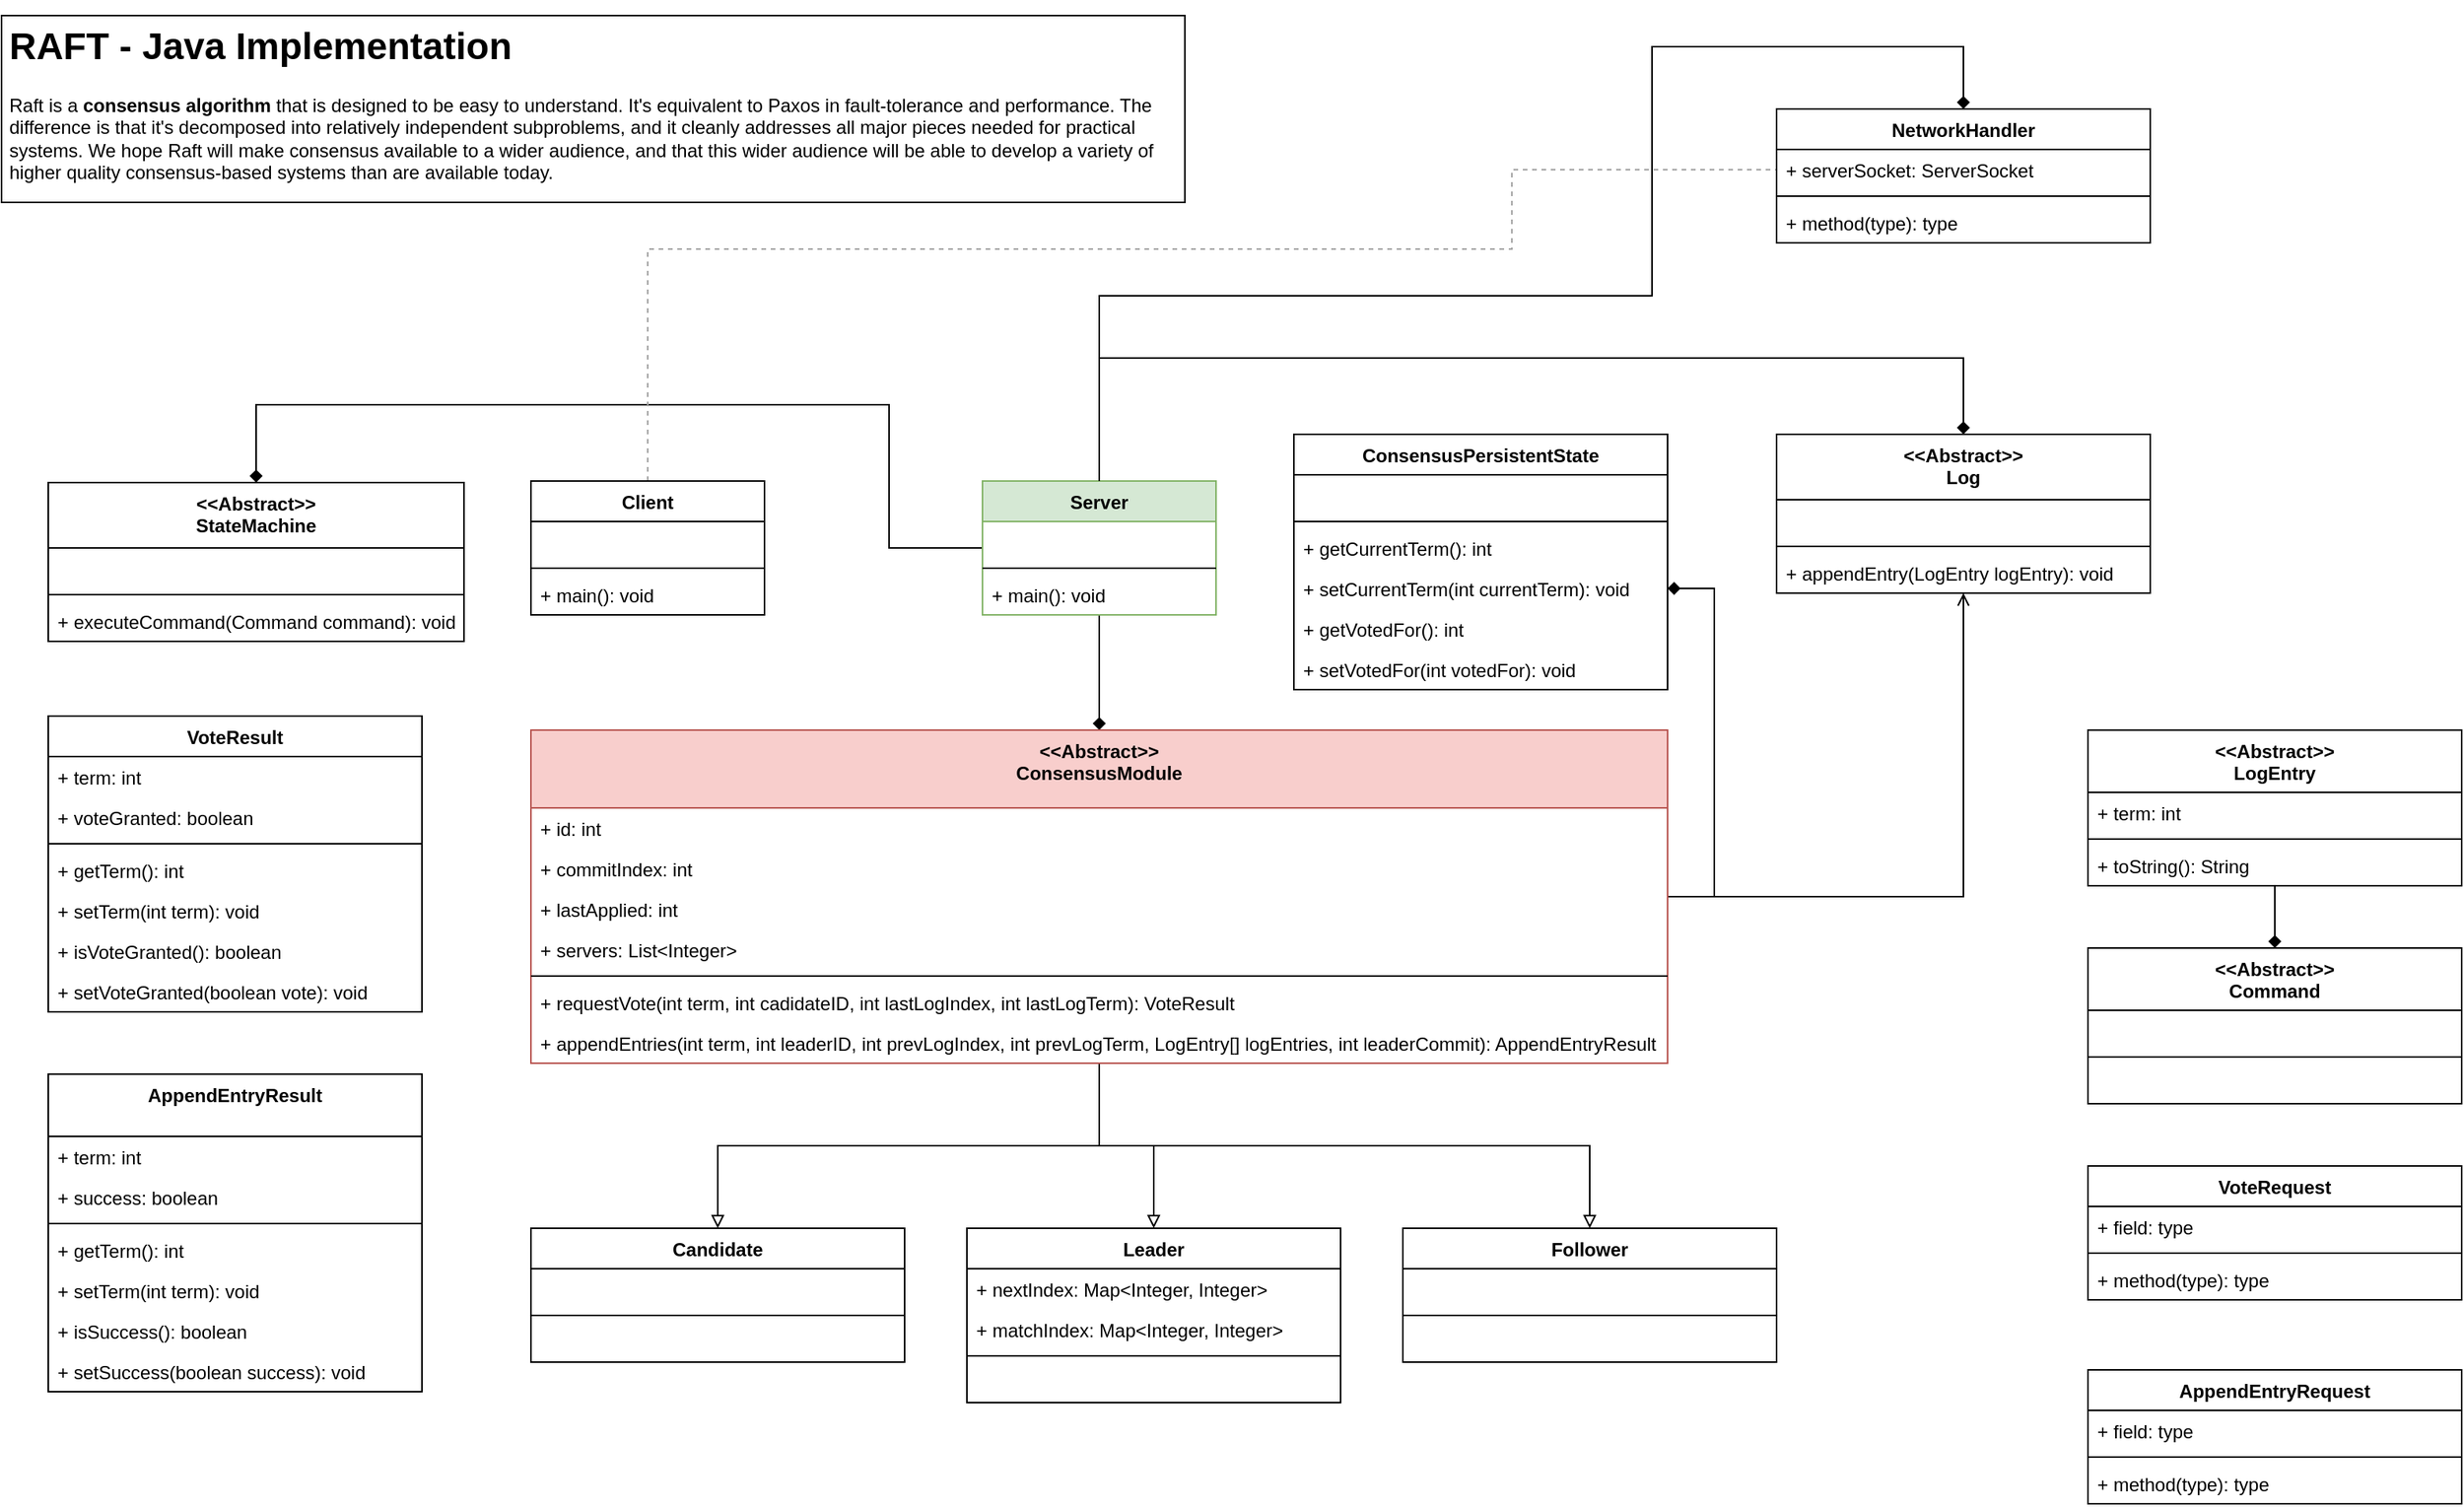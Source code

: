 <mxfile version="16.5.1" type="device"><diagram id="C5RBs43oDa-KdzZeNtuy" name="Java Classes UML"><mxGraphModel dx="1183" dy="906" grid="1" gridSize="10" guides="1" tooltips="1" connect="1" arrows="1" fold="1" page="1" pageScale="1" pageWidth="827" pageHeight="1169" math="0" shadow="0"><root><mxCell id="WIyWlLk6GJQsqaUBKTNV-0"/><mxCell id="WIyWlLk6GJQsqaUBKTNV-1" parent="WIyWlLk6GJQsqaUBKTNV-0"/><mxCell id="46X_BfpMPTvYFvaqsZuw-0" value="Candidate" style="swimlane;fontStyle=1;align=center;verticalAlign=top;childLayout=stackLayout;horizontal=1;startSize=26;horizontalStack=0;resizeParent=1;resizeParentMax=0;resizeLast=0;collapsible=1;marginBottom=0;" parent="WIyWlLk6GJQsqaUBKTNV-1" vertex="1"><mxGeometry x="360" y="799" width="240" height="86" as="geometry"><mxRectangle x="80" y="170" width="90" height="26" as="alternateBounds"/></mxGeometry></mxCell><mxCell id="46X_BfpMPTvYFvaqsZuw-1" value="  " style="text;strokeColor=none;fillColor=none;align=left;verticalAlign=top;spacingLeft=4;spacingRight=4;overflow=hidden;rotatable=0;points=[[0,0.5],[1,0.5]];portConstraint=eastwest;" parent="46X_BfpMPTvYFvaqsZuw-0" vertex="1"><mxGeometry y="26" width="240" height="26" as="geometry"/></mxCell><mxCell id="46X_BfpMPTvYFvaqsZuw-2" value="" style="line;strokeWidth=1;fillColor=none;align=left;verticalAlign=middle;spacingTop=-1;spacingLeft=3;spacingRight=3;rotatable=0;labelPosition=right;points=[];portConstraint=eastwest;" parent="46X_BfpMPTvYFvaqsZuw-0" vertex="1"><mxGeometry y="52" width="240" height="8" as="geometry"/></mxCell><mxCell id="46X_BfpMPTvYFvaqsZuw-3" value=" " style="text;strokeColor=none;fillColor=none;align=left;verticalAlign=top;spacingLeft=4;spacingRight=4;overflow=hidden;rotatable=0;points=[[0,0.5],[1,0.5]];portConstraint=eastwest;" parent="46X_BfpMPTvYFvaqsZuw-0" vertex="1"><mxGeometry y="60" width="240" height="26" as="geometry"/></mxCell><mxCell id="46X_BfpMPTvYFvaqsZuw-111" style="edgeStyle=orthogonalEdgeStyle;rounded=0;orthogonalLoop=1;jettySize=auto;html=1;entryX=0.5;entryY=0;entryDx=0;entryDy=0;fontFamily=Helvetica;fontSize=12;fontColor=#000000;startArrow=none;startFill=0;endArrow=diamond;endFill=1;" parent="WIyWlLk6GJQsqaUBKTNV-1" source="46X_BfpMPTvYFvaqsZuw-4" target="46X_BfpMPTvYFvaqsZuw-60" edge="1"><mxGeometry relative="1" as="geometry"/></mxCell><mxCell id="46X_BfpMPTvYFvaqsZuw-112" style="edgeStyle=orthogonalEdgeStyle;rounded=0;orthogonalLoop=1;jettySize=auto;html=1;entryX=0.5;entryY=0;entryDx=0;entryDy=0;fontFamily=Helvetica;fontSize=12;fontColor=#000000;startArrow=none;startFill=0;endArrow=diamond;endFill=1;" parent="WIyWlLk6GJQsqaUBKTNV-1" source="46X_BfpMPTvYFvaqsZuw-4" target="46X_BfpMPTvYFvaqsZuw-106" edge="1"><mxGeometry relative="1" as="geometry"><mxPoint x="170" y="479" as="targetPoint"/><Array as="points"><mxPoint x="590" y="362"/><mxPoint x="590" y="270"/><mxPoint x="184" y="270"/></Array></mxGeometry></mxCell><mxCell id="9b_G3rGaQV9pTLxrvVyg-4" style="edgeStyle=orthogonalEdgeStyle;rounded=0;orthogonalLoop=1;jettySize=auto;html=1;entryX=0.5;entryY=0;entryDx=0;entryDy=0;endArrow=diamond;endFill=1;" edge="1" parent="WIyWlLk6GJQsqaUBKTNV-1" source="46X_BfpMPTvYFvaqsZuw-4" target="9b_G3rGaQV9pTLxrvVyg-0"><mxGeometry relative="1" as="geometry"><Array as="points"><mxPoint x="725" y="200"/><mxPoint x="1080" y="200"/><mxPoint x="1080" y="40"/><mxPoint x="1280" y="40"/></Array></mxGeometry></mxCell><mxCell id="46X_BfpMPTvYFvaqsZuw-4" value="Server" style="swimlane;fontStyle=1;align=center;verticalAlign=top;childLayout=stackLayout;horizontal=1;startSize=26;horizontalStack=0;resizeParent=1;resizeParentMax=0;resizeLast=0;collapsible=1;marginBottom=0;fillColor=#d5e8d4;strokeColor=#82b366;" parent="WIyWlLk6GJQsqaUBKTNV-1" vertex="1"><mxGeometry x="650" y="319" width="150" height="86" as="geometry"/></mxCell><mxCell id="46X_BfpMPTvYFvaqsZuw-5" value=" " style="text;strokeColor=none;fillColor=none;align=left;verticalAlign=top;spacingLeft=4;spacingRight=4;overflow=hidden;rotatable=0;points=[[0,0.5],[1,0.5]];portConstraint=eastwest;" parent="46X_BfpMPTvYFvaqsZuw-4" vertex="1"><mxGeometry y="26" width="150" height="26" as="geometry"/></mxCell><mxCell id="46X_BfpMPTvYFvaqsZuw-6" value="" style="line;strokeWidth=1;fillColor=none;align=left;verticalAlign=middle;spacingTop=-1;spacingLeft=3;spacingRight=3;rotatable=0;labelPosition=right;points=[];portConstraint=eastwest;" parent="46X_BfpMPTvYFvaqsZuw-4" vertex="1"><mxGeometry y="52" width="150" height="8" as="geometry"/></mxCell><mxCell id="46X_BfpMPTvYFvaqsZuw-7" value="+ main(): void" style="text;strokeColor=none;fillColor=none;align=left;verticalAlign=top;spacingLeft=4;spacingRight=4;overflow=hidden;rotatable=0;points=[[0,0.5],[1,0.5]];portConstraint=eastwest;" parent="46X_BfpMPTvYFvaqsZuw-4" vertex="1"><mxGeometry y="60" width="150" height="26" as="geometry"/></mxCell><mxCell id="46X_BfpMPTvYFvaqsZuw-8" value="Follower" style="swimlane;fontStyle=1;align=center;verticalAlign=top;childLayout=stackLayout;horizontal=1;startSize=26;horizontalStack=0;resizeParent=1;resizeParentMax=0;resizeLast=0;collapsible=1;marginBottom=0;" parent="WIyWlLk6GJQsqaUBKTNV-1" vertex="1"><mxGeometry x="920" y="799" width="240" height="86" as="geometry"/></mxCell><mxCell id="46X_BfpMPTvYFvaqsZuw-9" value=" " style="text;strokeColor=none;fillColor=none;align=left;verticalAlign=top;spacingLeft=4;spacingRight=4;overflow=hidden;rotatable=0;points=[[0,0.5],[1,0.5]];portConstraint=eastwest;" parent="46X_BfpMPTvYFvaqsZuw-8" vertex="1"><mxGeometry y="26" width="240" height="26" as="geometry"/></mxCell><mxCell id="46X_BfpMPTvYFvaqsZuw-10" value="" style="line;strokeWidth=1;fillColor=none;align=left;verticalAlign=middle;spacingTop=-1;spacingLeft=3;spacingRight=3;rotatable=0;labelPosition=right;points=[];portConstraint=eastwest;" parent="46X_BfpMPTvYFvaqsZuw-8" vertex="1"><mxGeometry y="52" width="240" height="8" as="geometry"/></mxCell><mxCell id="46X_BfpMPTvYFvaqsZuw-11" value=" " style="text;strokeColor=none;fillColor=none;align=left;verticalAlign=top;spacingLeft=4;spacingRight=4;overflow=hidden;rotatable=0;points=[[0,0.5],[1,0.5]];portConstraint=eastwest;" parent="46X_BfpMPTvYFvaqsZuw-8" vertex="1"><mxGeometry y="60" width="240" height="26" as="geometry"/></mxCell><mxCell id="46X_BfpMPTvYFvaqsZuw-12" value="Leader" style="swimlane;fontStyle=1;align=center;verticalAlign=top;childLayout=stackLayout;horizontal=1;startSize=26;horizontalStack=0;resizeParent=1;resizeParentMax=0;resizeLast=0;collapsible=1;marginBottom=0;" parent="WIyWlLk6GJQsqaUBKTNV-1" vertex="1"><mxGeometry x="640" y="799" width="240" height="112" as="geometry"/></mxCell><mxCell id="46X_BfpMPTvYFvaqsZuw-13" value="+ nextIndex: Map&lt;Integer, Integer&gt;" style="text;strokeColor=none;fillColor=none;align=left;verticalAlign=top;spacingLeft=4;spacingRight=4;overflow=hidden;rotatable=0;points=[[0,0.5],[1,0.5]];portConstraint=eastwest;" parent="46X_BfpMPTvYFvaqsZuw-12" vertex="1"><mxGeometry y="26" width="240" height="26" as="geometry"/></mxCell><mxCell id="46X_BfpMPTvYFvaqsZuw-96" value="+ matchIndex: Map&lt;Integer, Integer&gt;" style="text;strokeColor=none;fillColor=none;align=left;verticalAlign=top;spacingLeft=4;spacingRight=4;overflow=hidden;rotatable=0;points=[[0,0.5],[1,0.5]];portConstraint=eastwest;" parent="46X_BfpMPTvYFvaqsZuw-12" vertex="1"><mxGeometry y="52" width="240" height="26" as="geometry"/></mxCell><mxCell id="46X_BfpMPTvYFvaqsZuw-14" value="" style="line;strokeWidth=1;fillColor=none;align=left;verticalAlign=middle;spacingTop=-1;spacingLeft=3;spacingRight=3;rotatable=0;labelPosition=right;points=[];portConstraint=eastwest;" parent="46X_BfpMPTvYFvaqsZuw-12" vertex="1"><mxGeometry y="78" width="240" height="8" as="geometry"/></mxCell><mxCell id="46X_BfpMPTvYFvaqsZuw-15" value=" " style="text;strokeColor=none;fillColor=none;align=left;verticalAlign=top;spacingLeft=4;spacingRight=4;overflow=hidden;rotatable=0;points=[[0,0.5],[1,0.5]];portConstraint=eastwest;" parent="46X_BfpMPTvYFvaqsZuw-12" vertex="1"><mxGeometry y="86" width="240" height="26" as="geometry"/></mxCell><mxCell id="46X_BfpMPTvYFvaqsZuw-23" value="&lt;h1&gt;RAFT - Java Implementation&lt;/h1&gt;&lt;p&gt;&lt;font style=&quot;font-size: 12px&quot;&gt;Raft is a &lt;b&gt;consensus algorithm&lt;/b&gt; that is designed to be easy to understand. It's equivalent to Paxos in fault-tolerance and performance. The difference is that it's decomposed into relatively independent subproblems, and it cleanly addresses all major pieces needed for practical systems. We hope Raft will make consensus available to a wider audience, and that this wider audience will be able to develop a variety of higher quality consensus-based systems than are available today.&lt;/font&gt;&lt;br&gt;&lt;/p&gt;" style="text;html=1;strokeColor=default;fillColor=none;spacing=5;spacingTop=-20;whiteSpace=wrap;overflow=hidden;rounded=0;" parent="WIyWlLk6GJQsqaUBKTNV-1" vertex="1"><mxGeometry x="20" y="20" width="760" height="120" as="geometry"/></mxCell><mxCell id="9b_G3rGaQV9pTLxrvVyg-7" style="edgeStyle=orthogonalEdgeStyle;rounded=0;orthogonalLoop=1;jettySize=auto;html=1;entryX=0;entryY=0.5;entryDx=0;entryDy=0;endArrow=none;endFill=0;dashed=1;strokeColor=#A3A3A3;" edge="1" parent="WIyWlLk6GJQsqaUBKTNV-1" source="46X_BfpMPTvYFvaqsZuw-24" target="9b_G3rGaQV9pTLxrvVyg-1"><mxGeometry relative="1" as="geometry"><Array as="points"><mxPoint x="435" y="170"/><mxPoint x="990" y="170"/><mxPoint x="990" y="119"/></Array></mxGeometry></mxCell><mxCell id="46X_BfpMPTvYFvaqsZuw-24" value="Client" style="swimlane;fontStyle=1;align=center;verticalAlign=top;childLayout=stackLayout;horizontal=1;startSize=26;horizontalStack=0;resizeParent=1;resizeParentMax=0;resizeLast=0;collapsible=1;marginBottom=0;labelBackgroundColor=none;fontFamily=Helvetica;fontSize=12;fontColor=#000000;strokeColor=default;" parent="WIyWlLk6GJQsqaUBKTNV-1" vertex="1"><mxGeometry x="360" y="319" width="150" height="86" as="geometry"/></mxCell><mxCell id="46X_BfpMPTvYFvaqsZuw-25" value=" " style="text;strokeColor=none;fillColor=none;align=left;verticalAlign=top;spacingLeft=4;spacingRight=4;overflow=hidden;rotatable=0;points=[[0,0.5],[1,0.5]];portConstraint=eastwest;labelBackgroundColor=none;fontFamily=Helvetica;fontSize=12;fontColor=#000000;" parent="46X_BfpMPTvYFvaqsZuw-24" vertex="1"><mxGeometry y="26" width="150" height="26" as="geometry"/></mxCell><mxCell id="46X_BfpMPTvYFvaqsZuw-26" value="" style="line;strokeWidth=1;fillColor=none;align=left;verticalAlign=middle;spacingTop=-1;spacingLeft=3;spacingRight=3;rotatable=0;labelPosition=right;points=[];portConstraint=eastwest;labelBackgroundColor=none;fontFamily=Helvetica;fontSize=12;fontColor=#000000;" parent="46X_BfpMPTvYFvaqsZuw-24" vertex="1"><mxGeometry y="52" width="150" height="8" as="geometry"/></mxCell><mxCell id="46X_BfpMPTvYFvaqsZuw-27" value="+ main(): void" style="text;strokeColor=none;fillColor=none;align=left;verticalAlign=top;spacingLeft=4;spacingRight=4;overflow=hidden;rotatable=0;points=[[0,0.5],[1,0.5]];portConstraint=eastwest;labelBackgroundColor=none;fontFamily=Helvetica;fontSize=12;fontColor=#000000;" parent="46X_BfpMPTvYFvaqsZuw-24" vertex="1"><mxGeometry y="60" width="150" height="26" as="geometry"/></mxCell><mxCell id="46X_BfpMPTvYFvaqsZuw-48" value="ConsensusPersistentState" style="swimlane;fontStyle=1;align=center;verticalAlign=top;childLayout=stackLayout;horizontal=1;startSize=26;horizontalStack=0;resizeParent=1;resizeParentMax=0;resizeLast=0;collapsible=1;marginBottom=0;labelBackgroundColor=none;fontFamily=Helvetica;fontSize=12;fontColor=#000000;strokeColor=default;" parent="WIyWlLk6GJQsqaUBKTNV-1" vertex="1"><mxGeometry x="850" y="289" width="240" height="164" as="geometry"/></mxCell><mxCell id="46X_BfpMPTvYFvaqsZuw-49" value=" " style="text;strokeColor=none;fillColor=none;align=left;verticalAlign=top;spacingLeft=4;spacingRight=4;overflow=hidden;rotatable=0;points=[[0,0.5],[1,0.5]];portConstraint=eastwest;labelBackgroundColor=none;fontFamily=Helvetica;fontSize=12;fontColor=#000000;" parent="46X_BfpMPTvYFvaqsZuw-48" vertex="1"><mxGeometry y="26" width="240" height="26" as="geometry"/></mxCell><mxCell id="46X_BfpMPTvYFvaqsZuw-50" value="" style="line;strokeWidth=1;fillColor=none;align=left;verticalAlign=middle;spacingTop=-1;spacingLeft=3;spacingRight=3;rotatable=0;labelPosition=right;points=[];portConstraint=eastwest;labelBackgroundColor=none;fontFamily=Helvetica;fontSize=12;fontColor=#000000;" parent="46X_BfpMPTvYFvaqsZuw-48" vertex="1"><mxGeometry y="52" width="240" height="8" as="geometry"/></mxCell><mxCell id="46X_BfpMPTvYFvaqsZuw-51" value="+ getCurrentTerm(): int" style="text;strokeColor=none;fillColor=none;align=left;verticalAlign=top;spacingLeft=4;spacingRight=4;overflow=hidden;rotatable=0;points=[[0,0.5],[1,0.5]];portConstraint=eastwest;labelBackgroundColor=none;fontFamily=Helvetica;fontSize=12;fontColor=#000000;" parent="46X_BfpMPTvYFvaqsZuw-48" vertex="1"><mxGeometry y="60" width="240" height="26" as="geometry"/></mxCell><mxCell id="46X_BfpMPTvYFvaqsZuw-52" value="+ setCurrentTerm(int currentTerm): void" style="text;strokeColor=none;fillColor=none;align=left;verticalAlign=top;spacingLeft=4;spacingRight=4;overflow=hidden;rotatable=0;points=[[0,0.5],[1,0.5]];portConstraint=eastwest;labelBackgroundColor=none;fontFamily=Helvetica;fontSize=12;fontColor=#000000;" parent="46X_BfpMPTvYFvaqsZuw-48" vertex="1"><mxGeometry y="86" width="240" height="26" as="geometry"/></mxCell><mxCell id="46X_BfpMPTvYFvaqsZuw-53" value="+ getVotedFor(): int" style="text;strokeColor=none;fillColor=none;align=left;verticalAlign=top;spacingLeft=4;spacingRight=4;overflow=hidden;rotatable=0;points=[[0,0.5],[1,0.5]];portConstraint=eastwest;labelBackgroundColor=none;fontFamily=Helvetica;fontSize=12;fontColor=#000000;" parent="46X_BfpMPTvYFvaqsZuw-48" vertex="1"><mxGeometry y="112" width="240" height="26" as="geometry"/></mxCell><mxCell id="46X_BfpMPTvYFvaqsZuw-54" value="+ setVotedFor(int votedFor): void" style="text;strokeColor=none;fillColor=none;align=left;verticalAlign=top;spacingLeft=4;spacingRight=4;overflow=hidden;rotatable=0;points=[[0,0.5],[1,0.5]];portConstraint=eastwest;labelBackgroundColor=none;fontFamily=Helvetica;fontSize=12;fontColor=#000000;" parent="46X_BfpMPTvYFvaqsZuw-48" vertex="1"><mxGeometry y="138" width="240" height="26" as="geometry"/></mxCell><mxCell id="46X_BfpMPTvYFvaqsZuw-118" style="edgeStyle=orthogonalEdgeStyle;rounded=0;orthogonalLoop=1;jettySize=auto;html=1;entryX=0.5;entryY=0;entryDx=0;entryDy=0;fontFamily=Helvetica;fontSize=12;fontColor=#000000;startArrow=none;startFill=0;endArrow=block;endFill=0;" parent="WIyWlLk6GJQsqaUBKTNV-1" source="46X_BfpMPTvYFvaqsZuw-60" target="46X_BfpMPTvYFvaqsZuw-0" edge="1"><mxGeometry relative="1" as="geometry"/></mxCell><mxCell id="46X_BfpMPTvYFvaqsZuw-119" style="edgeStyle=orthogonalEdgeStyle;rounded=0;orthogonalLoop=1;jettySize=auto;html=1;entryX=0.5;entryY=0;entryDx=0;entryDy=0;fontFamily=Helvetica;fontSize=12;fontColor=#000000;startArrow=none;startFill=0;endArrow=block;endFill=0;" parent="WIyWlLk6GJQsqaUBKTNV-1" source="46X_BfpMPTvYFvaqsZuw-60" target="46X_BfpMPTvYFvaqsZuw-12" edge="1"><mxGeometry relative="1" as="geometry"/></mxCell><mxCell id="46X_BfpMPTvYFvaqsZuw-120" style="edgeStyle=orthogonalEdgeStyle;rounded=0;orthogonalLoop=1;jettySize=auto;html=1;entryX=0.5;entryY=0;entryDx=0;entryDy=0;fontFamily=Helvetica;fontSize=12;fontColor=#000000;startArrow=none;startFill=0;endArrow=block;endFill=0;" parent="WIyWlLk6GJQsqaUBKTNV-1" source="46X_BfpMPTvYFvaqsZuw-60" target="46X_BfpMPTvYFvaqsZuw-8" edge="1"><mxGeometry relative="1" as="geometry"/></mxCell><mxCell id="46X_BfpMPTvYFvaqsZuw-125" style="edgeStyle=orthogonalEdgeStyle;rounded=0;orthogonalLoop=1;jettySize=auto;html=1;fontFamily=Helvetica;fontSize=12;fontColor=#000000;startArrow=none;startFill=0;endArrow=open;endFill=0;" parent="WIyWlLk6GJQsqaUBKTNV-1" source="46X_BfpMPTvYFvaqsZuw-60" target="46X_BfpMPTvYFvaqsZuw-97" edge="1"><mxGeometry relative="1" as="geometry"/></mxCell><mxCell id="46X_BfpMPTvYFvaqsZuw-127" style="edgeStyle=orthogonalEdgeStyle;rounded=0;orthogonalLoop=1;jettySize=auto;html=1;fontFamily=Helvetica;fontSize=12;fontColor=#000000;startArrow=none;startFill=0;endArrow=diamond;endFill=1;entryX=1;entryY=0.5;entryDx=0;entryDy=0;" parent="WIyWlLk6GJQsqaUBKTNV-1" source="46X_BfpMPTvYFvaqsZuw-60" target="46X_BfpMPTvYFvaqsZuw-52" edge="1"><mxGeometry relative="1" as="geometry"><Array as="points"><mxPoint x="1120" y="586"/><mxPoint x="1120" y="388"/></Array></mxGeometry></mxCell><mxCell id="46X_BfpMPTvYFvaqsZuw-60" value="&lt;&lt;Abstract&gt;&gt;&#10;ConsensusModule" style="swimlane;fontStyle=1;align=center;verticalAlign=top;childLayout=stackLayout;horizontal=1;startSize=50;horizontalStack=0;resizeParent=1;resizeParentMax=0;resizeLast=0;collapsible=1;marginBottom=0;labelBackgroundColor=none;fontFamily=Helvetica;fontSize=12;strokeColor=#b85450;fillColor=#f8cecc;" parent="WIyWlLk6GJQsqaUBKTNV-1" vertex="1"><mxGeometry x="360" y="479" width="730" height="214" as="geometry"/></mxCell><mxCell id="46X_BfpMPTvYFvaqsZuw-121" value="+ id: int" style="text;strokeColor=none;fillColor=none;align=left;verticalAlign=top;spacingLeft=4;spacingRight=4;overflow=hidden;rotatable=0;points=[[0,0.5],[1,0.5]];portConstraint=eastwest;labelBackgroundColor=none;fontFamily=Helvetica;fontSize=12;fontColor=#000000;" parent="46X_BfpMPTvYFvaqsZuw-60" vertex="1"><mxGeometry y="50" width="730" height="26" as="geometry"/></mxCell><mxCell id="46X_BfpMPTvYFvaqsZuw-61" value="+ commitIndex: int" style="text;strokeColor=none;fillColor=none;align=left;verticalAlign=top;spacingLeft=4;spacingRight=4;overflow=hidden;rotatable=0;points=[[0,0.5],[1,0.5]];portConstraint=eastwest;labelBackgroundColor=none;fontFamily=Helvetica;fontSize=12;fontColor=#000000;" parent="46X_BfpMPTvYFvaqsZuw-60" vertex="1"><mxGeometry y="76" width="730" height="26" as="geometry"/></mxCell><mxCell id="46X_BfpMPTvYFvaqsZuw-62" value="+ lastApplied: int" style="text;strokeColor=none;fillColor=none;align=left;verticalAlign=top;spacingLeft=4;spacingRight=4;overflow=hidden;rotatable=0;points=[[0,0.5],[1,0.5]];portConstraint=eastwest;labelBackgroundColor=none;fontFamily=Helvetica;fontSize=12;fontColor=#000000;" parent="46X_BfpMPTvYFvaqsZuw-60" vertex="1"><mxGeometry y="102" width="730" height="26" as="geometry"/></mxCell><mxCell id="46X_BfpMPTvYFvaqsZuw-63" value="+ servers: List&lt;Integer&gt;" style="text;strokeColor=none;fillColor=none;align=left;verticalAlign=top;spacingLeft=4;spacingRight=4;overflow=hidden;rotatable=0;points=[[0,0.5],[1,0.5]];portConstraint=eastwest;labelBackgroundColor=none;fontFamily=Helvetica;fontSize=12;fontColor=#000000;" parent="46X_BfpMPTvYFvaqsZuw-60" vertex="1"><mxGeometry y="128" width="730" height="26" as="geometry"/></mxCell><mxCell id="46X_BfpMPTvYFvaqsZuw-64" value="" style="line;strokeWidth=1;fillColor=none;align=left;verticalAlign=middle;spacingTop=-1;spacingLeft=3;spacingRight=3;rotatable=0;labelPosition=right;points=[];portConstraint=eastwest;labelBackgroundColor=none;fontFamily=Helvetica;fontSize=12;fontColor=#000000;" parent="46X_BfpMPTvYFvaqsZuw-60" vertex="1"><mxGeometry y="154" width="730" height="8" as="geometry"/></mxCell><mxCell id="46X_BfpMPTvYFvaqsZuw-68" value="+ requestVote(int term, int cadidateID, int lastLogIndex, int lastLogTerm): VoteResult" style="text;strokeColor=none;fillColor=none;align=left;verticalAlign=top;spacingLeft=4;spacingRight=4;overflow=hidden;rotatable=0;points=[[0,0.5],[1,0.5]];portConstraint=eastwest;labelBackgroundColor=none;fontFamily=Helvetica;fontSize=12;fontColor=#000000;" parent="46X_BfpMPTvYFvaqsZuw-60" vertex="1"><mxGeometry y="162" width="730" height="26" as="geometry"/></mxCell><mxCell id="46X_BfpMPTvYFvaqsZuw-69" value="+ appendEntries(int term, int leaderID, int prevLogIndex, int prevLogTerm, LogEntry[] logEntries, int leaderCommit): AppendEntryResult" style="text;strokeColor=none;fillColor=none;align=left;verticalAlign=top;spacingLeft=4;spacingRight=4;overflow=hidden;rotatable=0;points=[[0,0.5],[1,0.5]];portConstraint=eastwest;labelBackgroundColor=none;fontFamily=Helvetica;fontSize=12;fontColor=#000000;" parent="46X_BfpMPTvYFvaqsZuw-60" vertex="1"><mxGeometry y="188" width="730" height="26" as="geometry"/></mxCell><mxCell id="46X_BfpMPTvYFvaqsZuw-74" value="VoteResult" style="swimlane;fontStyle=1;align=center;verticalAlign=top;childLayout=stackLayout;horizontal=1;startSize=26;horizontalStack=0;resizeParent=1;resizeParentMax=0;resizeLast=0;collapsible=1;marginBottom=0;labelBackgroundColor=none;fontFamily=Helvetica;fontSize=12;fontColor=#000000;strokeColor=default;" parent="WIyWlLk6GJQsqaUBKTNV-1" vertex="1"><mxGeometry x="50" y="470" width="240" height="190" as="geometry"/></mxCell><mxCell id="46X_BfpMPTvYFvaqsZuw-75" value="+ term: int" style="text;strokeColor=none;fillColor=none;align=left;verticalAlign=top;spacingLeft=4;spacingRight=4;overflow=hidden;rotatable=0;points=[[0,0.5],[1,0.5]];portConstraint=eastwest;labelBackgroundColor=none;fontFamily=Helvetica;fontSize=12;fontColor=#000000;" parent="46X_BfpMPTvYFvaqsZuw-74" vertex="1"><mxGeometry y="26" width="240" height="26" as="geometry"/></mxCell><mxCell id="46X_BfpMPTvYFvaqsZuw-78" value="+ voteGranted: boolean" style="text;strokeColor=none;fillColor=none;align=left;verticalAlign=top;spacingLeft=4;spacingRight=4;overflow=hidden;rotatable=0;points=[[0,0.5],[1,0.5]];portConstraint=eastwest;labelBackgroundColor=none;fontFamily=Helvetica;fontSize=12;fontColor=#000000;" parent="46X_BfpMPTvYFvaqsZuw-74" vertex="1"><mxGeometry y="52" width="240" height="26" as="geometry"/></mxCell><mxCell id="46X_BfpMPTvYFvaqsZuw-76" value="" style="line;strokeWidth=1;fillColor=none;align=left;verticalAlign=middle;spacingTop=-1;spacingLeft=3;spacingRight=3;rotatable=0;labelPosition=right;points=[];portConstraint=eastwest;labelBackgroundColor=none;fontFamily=Helvetica;fontSize=12;fontColor=#000000;" parent="46X_BfpMPTvYFvaqsZuw-74" vertex="1"><mxGeometry y="78" width="240" height="8" as="geometry"/></mxCell><mxCell id="46X_BfpMPTvYFvaqsZuw-77" value="+ getTerm(): int" style="text;strokeColor=none;fillColor=none;align=left;verticalAlign=top;spacingLeft=4;spacingRight=4;overflow=hidden;rotatable=0;points=[[0,0.5],[1,0.5]];portConstraint=eastwest;labelBackgroundColor=none;fontFamily=Helvetica;fontSize=12;fontColor=#000000;" parent="46X_BfpMPTvYFvaqsZuw-74" vertex="1"><mxGeometry y="86" width="240" height="26" as="geometry"/></mxCell><mxCell id="46X_BfpMPTvYFvaqsZuw-79" value="+ setTerm(int term): void" style="text;strokeColor=none;fillColor=none;align=left;verticalAlign=top;spacingLeft=4;spacingRight=4;overflow=hidden;rotatable=0;points=[[0,0.5],[1,0.5]];portConstraint=eastwest;labelBackgroundColor=none;fontFamily=Helvetica;fontSize=12;fontColor=#000000;" parent="46X_BfpMPTvYFvaqsZuw-74" vertex="1"><mxGeometry y="112" width="240" height="26" as="geometry"/></mxCell><mxCell id="46X_BfpMPTvYFvaqsZuw-80" value="+ isVoteGranted(): boolean" style="text;strokeColor=none;fillColor=none;align=left;verticalAlign=top;spacingLeft=4;spacingRight=4;overflow=hidden;rotatable=0;points=[[0,0.5],[1,0.5]];portConstraint=eastwest;labelBackgroundColor=none;fontFamily=Helvetica;fontSize=12;fontColor=#000000;" parent="46X_BfpMPTvYFvaqsZuw-74" vertex="1"><mxGeometry y="138" width="240" height="26" as="geometry"/></mxCell><mxCell id="46X_BfpMPTvYFvaqsZuw-81" value="+ setVoteGranted(boolean vote): void" style="text;strokeColor=none;fillColor=none;align=left;verticalAlign=top;spacingLeft=4;spacingRight=4;overflow=hidden;rotatable=0;points=[[0,0.5],[1,0.5]];portConstraint=eastwest;labelBackgroundColor=none;fontFamily=Helvetica;fontSize=12;fontColor=#000000;" parent="46X_BfpMPTvYFvaqsZuw-74" vertex="1"><mxGeometry y="164" width="240" height="26" as="geometry"/></mxCell><mxCell id="46X_BfpMPTvYFvaqsZuw-105" style="edgeStyle=orthogonalEdgeStyle;rounded=0;orthogonalLoop=1;jettySize=auto;html=1;entryX=0.5;entryY=0;entryDx=0;entryDy=0;fontFamily=Helvetica;fontSize=12;fontColor=#000000;startArrow=none;startFill=0;endArrow=diamond;endFill=1;" parent="WIyWlLk6GJQsqaUBKTNV-1" source="46X_BfpMPTvYFvaqsZuw-82" target="46X_BfpMPTvYFvaqsZuw-101" edge="1"><mxGeometry relative="1" as="geometry"/></mxCell><mxCell id="46X_BfpMPTvYFvaqsZuw-82" value="&lt;&lt;Abstract&gt;&gt;&#10;LogEntry" style="swimlane;fontStyle=1;align=center;verticalAlign=top;childLayout=stackLayout;horizontal=1;startSize=40;horizontalStack=0;resizeParent=1;resizeParentMax=0;resizeLast=0;collapsible=1;marginBottom=0;labelBackgroundColor=none;fontFamily=Helvetica;fontSize=12;fontColor=#000000;strokeColor=default;" parent="WIyWlLk6GJQsqaUBKTNV-1" vertex="1"><mxGeometry x="1360" y="479" width="240" height="100" as="geometry"/></mxCell><mxCell id="46X_BfpMPTvYFvaqsZuw-83" value="+ term: int" style="text;strokeColor=none;fillColor=none;align=left;verticalAlign=top;spacingLeft=4;spacingRight=4;overflow=hidden;rotatable=0;points=[[0,0.5],[1,0.5]];portConstraint=eastwest;labelBackgroundColor=none;fontFamily=Helvetica;fontSize=12;fontColor=#000000;" parent="46X_BfpMPTvYFvaqsZuw-82" vertex="1"><mxGeometry y="40" width="240" height="26" as="geometry"/></mxCell><mxCell id="46X_BfpMPTvYFvaqsZuw-84" value="" style="line;strokeWidth=1;fillColor=none;align=left;verticalAlign=middle;spacingTop=-1;spacingLeft=3;spacingRight=3;rotatable=0;labelPosition=right;points=[];portConstraint=eastwest;labelBackgroundColor=none;fontFamily=Helvetica;fontSize=12;fontColor=#000000;" parent="46X_BfpMPTvYFvaqsZuw-82" vertex="1"><mxGeometry y="66" width="240" height="8" as="geometry"/></mxCell><mxCell id="46X_BfpMPTvYFvaqsZuw-85" value="+ toString(): String" style="text;strokeColor=none;fillColor=none;align=left;verticalAlign=top;spacingLeft=4;spacingRight=4;overflow=hidden;rotatable=0;points=[[0,0.5],[1,0.5]];portConstraint=eastwest;labelBackgroundColor=none;fontFamily=Helvetica;fontSize=12;fontColor=#000000;" parent="46X_BfpMPTvYFvaqsZuw-82" vertex="1"><mxGeometry y="74" width="240" height="26" as="geometry"/></mxCell><mxCell id="46X_BfpMPTvYFvaqsZuw-86" value="AppendEntryResult" style="swimlane;fontStyle=1;align=center;verticalAlign=top;childLayout=stackLayout;horizontal=1;startSize=40;horizontalStack=0;resizeParent=1;resizeParentMax=0;resizeLast=0;collapsible=1;marginBottom=0;labelBackgroundColor=none;fontFamily=Helvetica;fontSize=12;fontColor=#000000;strokeColor=default;" parent="WIyWlLk6GJQsqaUBKTNV-1" vertex="1"><mxGeometry x="50" y="700" width="240" height="204" as="geometry"/></mxCell><mxCell id="46X_BfpMPTvYFvaqsZuw-87" value="+ term: int" style="text;strokeColor=none;fillColor=none;align=left;verticalAlign=top;spacingLeft=4;spacingRight=4;overflow=hidden;rotatable=0;points=[[0,0.5],[1,0.5]];portConstraint=eastwest;labelBackgroundColor=none;fontFamily=Helvetica;fontSize=12;fontColor=#000000;" parent="46X_BfpMPTvYFvaqsZuw-86" vertex="1"><mxGeometry y="40" width="240" height="26" as="geometry"/></mxCell><mxCell id="46X_BfpMPTvYFvaqsZuw-92" value="+ success: boolean" style="text;strokeColor=none;fillColor=none;align=left;verticalAlign=top;spacingLeft=4;spacingRight=4;overflow=hidden;rotatable=0;points=[[0,0.5],[1,0.5]];portConstraint=eastwest;labelBackgroundColor=none;fontFamily=Helvetica;fontSize=12;fontColor=#000000;" parent="46X_BfpMPTvYFvaqsZuw-86" vertex="1"><mxGeometry y="66" width="240" height="26" as="geometry"/></mxCell><mxCell id="46X_BfpMPTvYFvaqsZuw-88" value="" style="line;strokeWidth=1;fillColor=none;align=left;verticalAlign=middle;spacingTop=-1;spacingLeft=3;spacingRight=3;rotatable=0;labelPosition=right;points=[];portConstraint=eastwest;labelBackgroundColor=none;fontFamily=Helvetica;fontSize=12;fontColor=#000000;" parent="46X_BfpMPTvYFvaqsZuw-86" vertex="1"><mxGeometry y="92" width="240" height="8" as="geometry"/></mxCell><mxCell id="46X_BfpMPTvYFvaqsZuw-89" value="+ getTerm(): int" style="text;strokeColor=none;fillColor=none;align=left;verticalAlign=top;spacingLeft=4;spacingRight=4;overflow=hidden;rotatable=0;points=[[0,0.5],[1,0.5]];portConstraint=eastwest;labelBackgroundColor=none;fontFamily=Helvetica;fontSize=12;fontColor=#000000;" parent="46X_BfpMPTvYFvaqsZuw-86" vertex="1"><mxGeometry y="100" width="240" height="26" as="geometry"/></mxCell><mxCell id="46X_BfpMPTvYFvaqsZuw-93" value="+ setTerm(int term): void" style="text;strokeColor=none;fillColor=none;align=left;verticalAlign=top;spacingLeft=4;spacingRight=4;overflow=hidden;rotatable=0;points=[[0,0.5],[1,0.5]];portConstraint=eastwest;labelBackgroundColor=none;fontFamily=Helvetica;fontSize=12;fontColor=#000000;" parent="46X_BfpMPTvYFvaqsZuw-86" vertex="1"><mxGeometry y="126" width="240" height="26" as="geometry"/></mxCell><mxCell id="46X_BfpMPTvYFvaqsZuw-94" value="+ isSuccess(): boolean" style="text;strokeColor=none;fillColor=none;align=left;verticalAlign=top;spacingLeft=4;spacingRight=4;overflow=hidden;rotatable=0;points=[[0,0.5],[1,0.5]];portConstraint=eastwest;labelBackgroundColor=none;fontFamily=Helvetica;fontSize=12;fontColor=#000000;" parent="46X_BfpMPTvYFvaqsZuw-86" vertex="1"><mxGeometry y="152" width="240" height="26" as="geometry"/></mxCell><mxCell id="46X_BfpMPTvYFvaqsZuw-95" value="+ setSuccess(boolean success): void" style="text;strokeColor=none;fillColor=none;align=left;verticalAlign=top;spacingLeft=4;spacingRight=4;overflow=hidden;rotatable=0;points=[[0,0.5],[1,0.5]];portConstraint=eastwest;labelBackgroundColor=none;fontFamily=Helvetica;fontSize=12;fontColor=#000000;" parent="46X_BfpMPTvYFvaqsZuw-86" vertex="1"><mxGeometry y="178" width="240" height="26" as="geometry"/></mxCell><mxCell id="46X_BfpMPTvYFvaqsZuw-124" style="edgeStyle=orthogonalEdgeStyle;rounded=0;orthogonalLoop=1;jettySize=auto;html=1;entryX=0.5;entryY=0;entryDx=0;entryDy=0;fontFamily=Helvetica;fontSize=12;fontColor=#000000;startArrow=diamond;startFill=1;endArrow=none;endFill=0;" parent="WIyWlLk6GJQsqaUBKTNV-1" source="46X_BfpMPTvYFvaqsZuw-97" target="46X_BfpMPTvYFvaqsZuw-4" edge="1"><mxGeometry relative="1" as="geometry"><Array as="points"><mxPoint x="1280" y="240"/><mxPoint x="725" y="240"/></Array></mxGeometry></mxCell><mxCell id="46X_BfpMPTvYFvaqsZuw-97" value="&lt;&lt;Abstract&gt;&gt;&#10;Log" style="swimlane;fontStyle=1;align=center;verticalAlign=top;childLayout=stackLayout;horizontal=1;startSize=42;horizontalStack=0;resizeParent=1;resizeParentMax=0;resizeLast=0;collapsible=1;marginBottom=0;labelBackgroundColor=none;fontFamily=Helvetica;fontSize=12;fontColor=#000000;strokeColor=default;" parent="WIyWlLk6GJQsqaUBKTNV-1" vertex="1"><mxGeometry x="1160" y="289" width="240" height="102" as="geometry"/></mxCell><mxCell id="46X_BfpMPTvYFvaqsZuw-98" value=" " style="text;strokeColor=none;fillColor=none;align=left;verticalAlign=top;spacingLeft=4;spacingRight=4;overflow=hidden;rotatable=0;points=[[0,0.5],[1,0.5]];portConstraint=eastwest;labelBackgroundColor=none;fontFamily=Helvetica;fontSize=12;fontColor=#000000;" parent="46X_BfpMPTvYFvaqsZuw-97" vertex="1"><mxGeometry y="42" width="240" height="26" as="geometry"/></mxCell><mxCell id="46X_BfpMPTvYFvaqsZuw-99" value="" style="line;strokeWidth=1;fillColor=none;align=left;verticalAlign=middle;spacingTop=-1;spacingLeft=3;spacingRight=3;rotatable=0;labelPosition=right;points=[];portConstraint=eastwest;labelBackgroundColor=none;fontFamily=Helvetica;fontSize=12;fontColor=#000000;" parent="46X_BfpMPTvYFvaqsZuw-97" vertex="1"><mxGeometry y="68" width="240" height="8" as="geometry"/></mxCell><mxCell id="46X_BfpMPTvYFvaqsZuw-100" value="+ appendEntry(LogEntry logEntry): void" style="text;strokeColor=none;fillColor=none;align=left;verticalAlign=top;spacingLeft=4;spacingRight=4;overflow=hidden;rotatable=0;points=[[0,0.5],[1,0.5]];portConstraint=eastwest;labelBackgroundColor=none;fontFamily=Helvetica;fontSize=12;fontColor=#000000;" parent="46X_BfpMPTvYFvaqsZuw-97" vertex="1"><mxGeometry y="76" width="240" height="26" as="geometry"/></mxCell><mxCell id="46X_BfpMPTvYFvaqsZuw-101" value="&lt;&lt;Abstract&gt;&gt;&#10;Command" style="swimlane;fontStyle=1;align=center;verticalAlign=top;childLayout=stackLayout;horizontal=1;startSize=40;horizontalStack=0;resizeParent=1;resizeParentMax=0;resizeLast=0;collapsible=1;marginBottom=0;labelBackgroundColor=none;fontFamily=Helvetica;fontSize=12;fontColor=#000000;strokeColor=default;" parent="WIyWlLk6GJQsqaUBKTNV-1" vertex="1"><mxGeometry x="1360" y="619" width="240" height="100" as="geometry"/></mxCell><mxCell id="46X_BfpMPTvYFvaqsZuw-102" value=" " style="text;strokeColor=none;fillColor=none;align=left;verticalAlign=top;spacingLeft=4;spacingRight=4;overflow=hidden;rotatable=0;points=[[0,0.5],[1,0.5]];portConstraint=eastwest;labelBackgroundColor=none;fontFamily=Helvetica;fontSize=12;fontColor=#000000;" parent="46X_BfpMPTvYFvaqsZuw-101" vertex="1"><mxGeometry y="40" width="240" height="26" as="geometry"/></mxCell><mxCell id="46X_BfpMPTvYFvaqsZuw-103" value="" style="line;strokeWidth=1;fillColor=none;align=left;verticalAlign=middle;spacingTop=-1;spacingLeft=3;spacingRight=3;rotatable=0;labelPosition=right;points=[];portConstraint=eastwest;labelBackgroundColor=none;fontFamily=Helvetica;fontSize=12;fontColor=#000000;" parent="46X_BfpMPTvYFvaqsZuw-101" vertex="1"><mxGeometry y="66" width="240" height="8" as="geometry"/></mxCell><mxCell id="46X_BfpMPTvYFvaqsZuw-104" value=" " style="text;strokeColor=none;fillColor=none;align=left;verticalAlign=top;spacingLeft=4;spacingRight=4;overflow=hidden;rotatable=0;points=[[0,0.5],[1,0.5]];portConstraint=eastwest;labelBackgroundColor=none;fontFamily=Helvetica;fontSize=12;fontColor=#000000;" parent="46X_BfpMPTvYFvaqsZuw-101" vertex="1"><mxGeometry y="74" width="240" height="26" as="geometry"/></mxCell><mxCell id="46X_BfpMPTvYFvaqsZuw-106" value="&lt;&lt;Abstract&gt;&gt;&#10;StateMachine" style="swimlane;fontStyle=1;align=center;verticalAlign=top;childLayout=stackLayout;horizontal=1;startSize=42;horizontalStack=0;resizeParent=1;resizeParentMax=0;resizeLast=0;collapsible=1;marginBottom=0;labelBackgroundColor=none;fontFamily=Helvetica;fontSize=12;fontColor=#000000;strokeColor=default;" parent="WIyWlLk6GJQsqaUBKTNV-1" vertex="1"><mxGeometry x="50" y="320" width="267" height="102" as="geometry"/></mxCell><mxCell id="46X_BfpMPTvYFvaqsZuw-107" value=" " style="text;strokeColor=none;fillColor=none;align=left;verticalAlign=top;spacingLeft=4;spacingRight=4;overflow=hidden;rotatable=0;points=[[0,0.5],[1,0.5]];portConstraint=eastwest;labelBackgroundColor=none;fontFamily=Helvetica;fontSize=12;fontColor=#000000;" parent="46X_BfpMPTvYFvaqsZuw-106" vertex="1"><mxGeometry y="42" width="267" height="26" as="geometry"/></mxCell><mxCell id="46X_BfpMPTvYFvaqsZuw-108" value="" style="line;strokeWidth=1;fillColor=none;align=left;verticalAlign=middle;spacingTop=-1;spacingLeft=3;spacingRight=3;rotatable=0;labelPosition=right;points=[];portConstraint=eastwest;labelBackgroundColor=none;fontFamily=Helvetica;fontSize=12;fontColor=#000000;" parent="46X_BfpMPTvYFvaqsZuw-106" vertex="1"><mxGeometry y="68" width="267" height="8" as="geometry"/></mxCell><mxCell id="46X_BfpMPTvYFvaqsZuw-109" value="+ executeCommand(Command command): void" style="text;strokeColor=none;fillColor=none;align=left;verticalAlign=top;spacingLeft=4;spacingRight=4;overflow=hidden;rotatable=0;points=[[0,0.5],[1,0.5]];portConstraint=eastwest;labelBackgroundColor=none;fontFamily=Helvetica;fontSize=12;fontColor=#000000;" parent="46X_BfpMPTvYFvaqsZuw-106" vertex="1"><mxGeometry y="76" width="267" height="26" as="geometry"/></mxCell><mxCell id="9b_G3rGaQV9pTLxrvVyg-0" value="NetworkHandler" style="swimlane;fontStyle=1;align=center;verticalAlign=top;childLayout=stackLayout;horizontal=1;startSize=26;horizontalStack=0;resizeParent=1;resizeParentMax=0;resizeLast=0;collapsible=1;marginBottom=0;" vertex="1" parent="WIyWlLk6GJQsqaUBKTNV-1"><mxGeometry x="1160" y="80" width="240" height="86" as="geometry"/></mxCell><mxCell id="9b_G3rGaQV9pTLxrvVyg-1" value="+ serverSocket: ServerSocket" style="text;strokeColor=none;fillColor=none;align=left;verticalAlign=top;spacingLeft=4;spacingRight=4;overflow=hidden;rotatable=0;points=[[0,0.5],[1,0.5]];portConstraint=eastwest;" vertex="1" parent="9b_G3rGaQV9pTLxrvVyg-0"><mxGeometry y="26" width="240" height="26" as="geometry"/></mxCell><mxCell id="9b_G3rGaQV9pTLxrvVyg-2" value="" style="line;strokeWidth=1;fillColor=none;align=left;verticalAlign=middle;spacingTop=-1;spacingLeft=3;spacingRight=3;rotatable=0;labelPosition=right;points=[];portConstraint=eastwest;" vertex="1" parent="9b_G3rGaQV9pTLxrvVyg-0"><mxGeometry y="52" width="240" height="8" as="geometry"/></mxCell><mxCell id="9b_G3rGaQV9pTLxrvVyg-3" value="+ method(type): type" style="text;strokeColor=none;fillColor=none;align=left;verticalAlign=top;spacingLeft=4;spacingRight=4;overflow=hidden;rotatable=0;points=[[0,0.5],[1,0.5]];portConstraint=eastwest;" vertex="1" parent="9b_G3rGaQV9pTLxrvVyg-0"><mxGeometry y="60" width="240" height="26" as="geometry"/></mxCell><mxCell id="9b_G3rGaQV9pTLxrvVyg-9" value="VoteRequest" style="swimlane;fontStyle=1;align=center;verticalAlign=top;childLayout=stackLayout;horizontal=1;startSize=26;horizontalStack=0;resizeParent=1;resizeParentMax=0;resizeLast=0;collapsible=1;marginBottom=0;" vertex="1" parent="WIyWlLk6GJQsqaUBKTNV-1"><mxGeometry x="1360" y="759" width="240" height="86" as="geometry"/></mxCell><mxCell id="9b_G3rGaQV9pTLxrvVyg-10" value="+ field: type" style="text;strokeColor=none;fillColor=none;align=left;verticalAlign=top;spacingLeft=4;spacingRight=4;overflow=hidden;rotatable=0;points=[[0,0.5],[1,0.5]];portConstraint=eastwest;" vertex="1" parent="9b_G3rGaQV9pTLxrvVyg-9"><mxGeometry y="26" width="240" height="26" as="geometry"/></mxCell><mxCell id="9b_G3rGaQV9pTLxrvVyg-11" value="" style="line;strokeWidth=1;fillColor=none;align=left;verticalAlign=middle;spacingTop=-1;spacingLeft=3;spacingRight=3;rotatable=0;labelPosition=right;points=[];portConstraint=eastwest;" vertex="1" parent="9b_G3rGaQV9pTLxrvVyg-9"><mxGeometry y="52" width="240" height="8" as="geometry"/></mxCell><mxCell id="9b_G3rGaQV9pTLxrvVyg-12" value="+ method(type): type" style="text;strokeColor=none;fillColor=none;align=left;verticalAlign=top;spacingLeft=4;spacingRight=4;overflow=hidden;rotatable=0;points=[[0,0.5],[1,0.5]];portConstraint=eastwest;" vertex="1" parent="9b_G3rGaQV9pTLxrvVyg-9"><mxGeometry y="60" width="240" height="26" as="geometry"/></mxCell><mxCell id="9b_G3rGaQV9pTLxrvVyg-13" value="AppendEntryRequest" style="swimlane;fontStyle=1;align=center;verticalAlign=top;childLayout=stackLayout;horizontal=1;startSize=26;horizontalStack=0;resizeParent=1;resizeParentMax=0;resizeLast=0;collapsible=1;marginBottom=0;" vertex="1" parent="WIyWlLk6GJQsqaUBKTNV-1"><mxGeometry x="1360" y="890" width="240" height="86" as="geometry"/></mxCell><mxCell id="9b_G3rGaQV9pTLxrvVyg-14" value="+ field: type" style="text;strokeColor=none;fillColor=none;align=left;verticalAlign=top;spacingLeft=4;spacingRight=4;overflow=hidden;rotatable=0;points=[[0,0.5],[1,0.5]];portConstraint=eastwest;" vertex="1" parent="9b_G3rGaQV9pTLxrvVyg-13"><mxGeometry y="26" width="240" height="26" as="geometry"/></mxCell><mxCell id="9b_G3rGaQV9pTLxrvVyg-15" value="" style="line;strokeWidth=1;fillColor=none;align=left;verticalAlign=middle;spacingTop=-1;spacingLeft=3;spacingRight=3;rotatable=0;labelPosition=right;points=[];portConstraint=eastwest;" vertex="1" parent="9b_G3rGaQV9pTLxrvVyg-13"><mxGeometry y="52" width="240" height="8" as="geometry"/></mxCell><mxCell id="9b_G3rGaQV9pTLxrvVyg-16" value="+ method(type): type" style="text;strokeColor=none;fillColor=none;align=left;verticalAlign=top;spacingLeft=4;spacingRight=4;overflow=hidden;rotatable=0;points=[[0,0.5],[1,0.5]];portConstraint=eastwest;" vertex="1" parent="9b_G3rGaQV9pTLxrvVyg-13"><mxGeometry y="60" width="240" height="26" as="geometry"/></mxCell></root></mxGraphModel></diagram></mxfile>